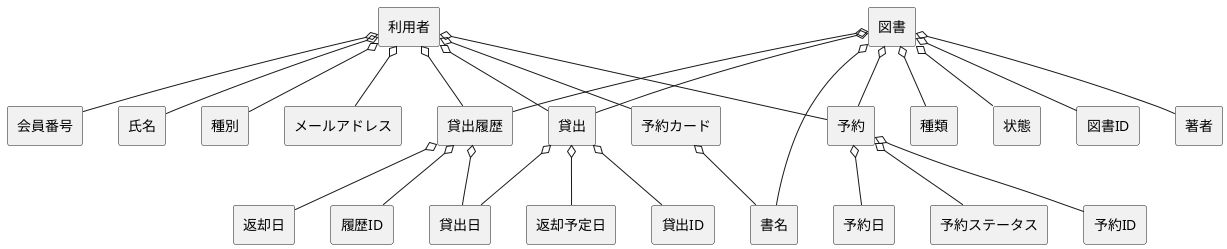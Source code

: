 ' @startuml
' skinparam linetype ortho
' hide circle
' ' Entities
' entity 図書 {
'   + 管理番号 : String
'   --
'   + 書名 : String
'   + 種類 : (書籍|雑誌)
' }

' entity 利用者 {
'   + 会員番号 : String
'   --
'   + 氏名 : String
'   + 種類 : (学生|教職員)
' }

' entity 貸出 {
'   + 貸出日 : Date
'   + 返却予定日 : Date
'   + 貸出状況 : (貸出中|返却済み)
' }

' entity 予約 {
'   + 予約日 : Date
'   + 状態 : (未連絡|連絡済み)
' }

' ' Relations
' 利用者 "1" -- "0..*" 貸出 : 貸出する
' 図書 "1" -- "0..*" 貸出 : 貸出される
' 利用者 "1" -- "0..*" 予約 : 予約する
' 図書 "1" -- "0..1" 予約 : 予約される
' 図書 "1" -- "0..*" 貸出履歴 : 記録される
' 利用者 "1" -- "0..*" 貸出履歴 : 記録される
' 貸出 "1" -- "1" 貸出履歴 : 記録される

' ' Note
' note left of 図書
' 書籍は複数冊存在する可能性があるため、
' 管理番号で区別する。
' end note

' note right of 利用者
' 学生には雑誌の貸出、教職員の貸出冊数など、
' ルールに違いがある。
' end note
' @enduml



' @startuml 図書館システムドメインモデル図
' skinparam componentStyle rectangle

' [図書] o-- [貸出]
' [図書] o-- [予約]
' [図書] o-- [貸出履歴]

' [利用者] o-- [貸出]
' [利用者] o-- [予約]
' [利用者] o-- [貸出履歴]

' [貸出] o-- [貸出履歴]

' @enduml



@startuml
skinparam componentStyle rectangle

[図書] o-- [図書ID]
[図書] o-- [書名]
[図書] o-- [著者]
[図書] o-- [種類]      
[図書] o-- [状態]      

[利用者] o-- [会員番号]
[利用者] o-- [氏名]
[利用者] o-- [種別]
[利用者] o-- [メールアドレス]   
[利用者] o-- [予約カード]
[予約カード] o-- [書名]

[貸出] o-- [貸出ID]
[貸出] o-- [貸出日]
[貸出] o-- [返却予定日]

[予約] o-- [予約ID]
[予約] o-- [予約日]
[予約] o-- [予約ステータス]

[貸出履歴] o-- [履歴ID]
[貸出履歴] o-- [貸出日]
[貸出履歴] o-- [返却日]

' 関連
[利用者] o-- [貸出]
[図書] o-- [貸出]
[利用者] o-- [予約]
[図書] o-- [予約]
[図書] o-- [貸出履歴]
[利用者] o-- [貸出履歴]

@enduml

